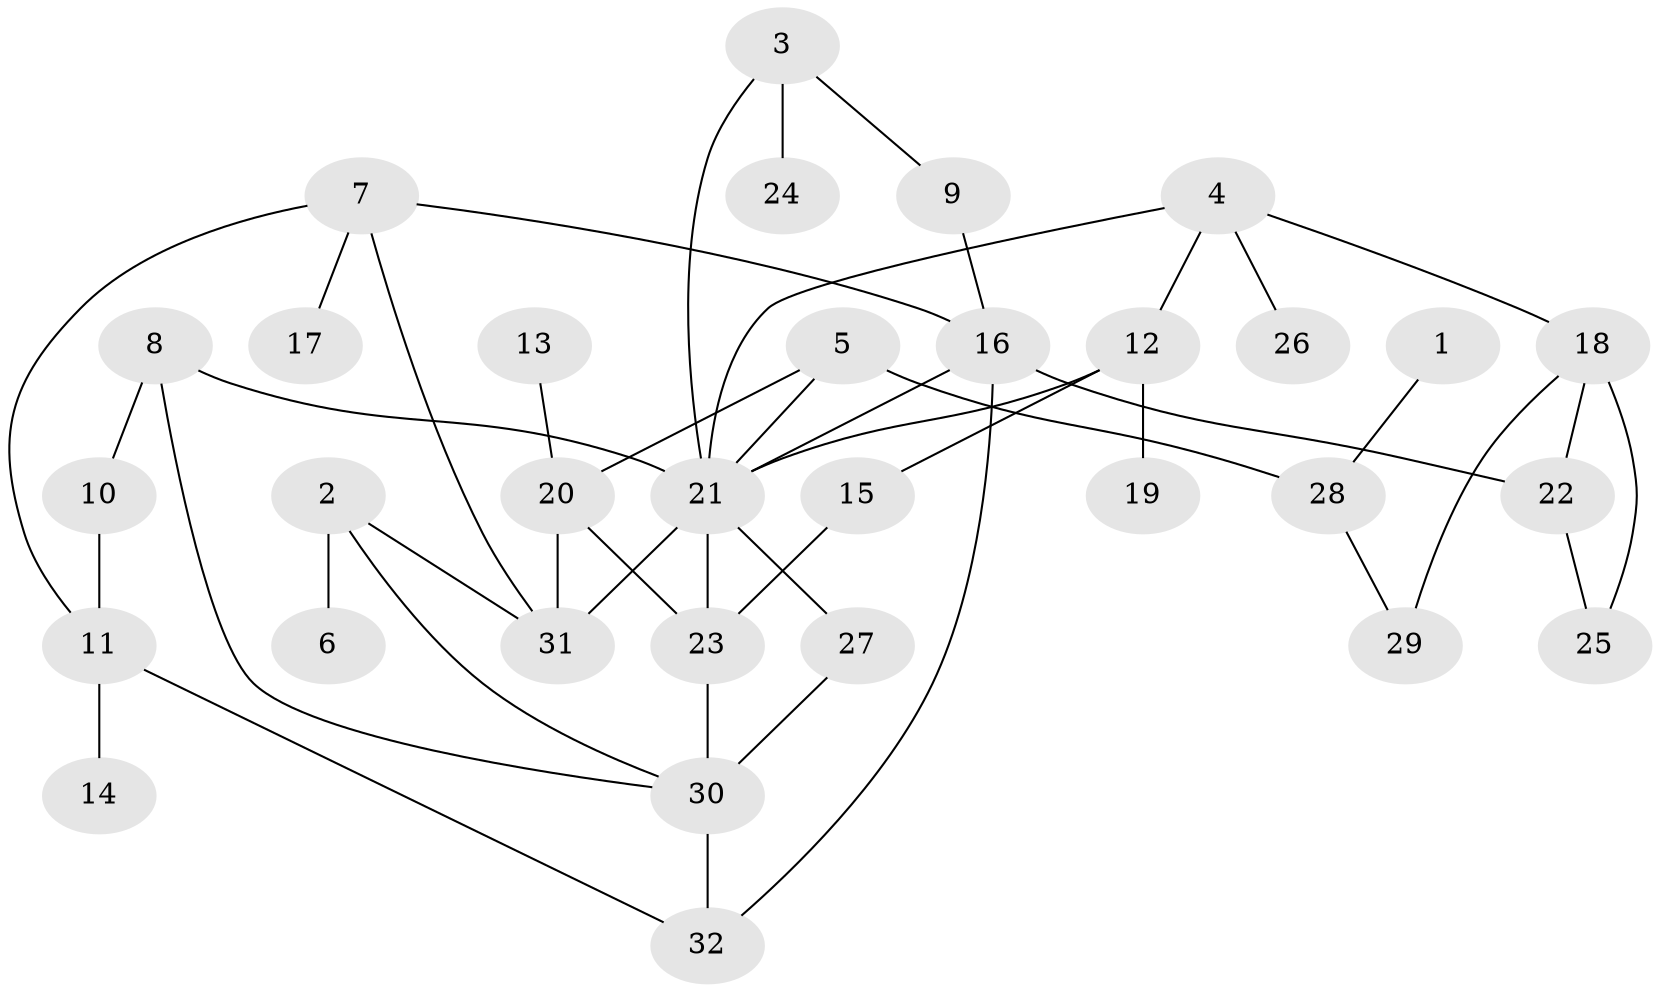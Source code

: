 // original degree distribution, {5: 0.0625, 4: 0.09375, 1: 0.3125, 13: 0.015625, 3: 0.203125, 6: 0.03125, 2: 0.28125}
// Generated by graph-tools (version 1.1) at 2025/01/03/09/25 03:01:08]
// undirected, 32 vertices, 46 edges
graph export_dot {
graph [start="1"]
  node [color=gray90,style=filled];
  1;
  2;
  3;
  4;
  5;
  6;
  7;
  8;
  9;
  10;
  11;
  12;
  13;
  14;
  15;
  16;
  17;
  18;
  19;
  20;
  21;
  22;
  23;
  24;
  25;
  26;
  27;
  28;
  29;
  30;
  31;
  32;
  1 -- 28 [weight=1.0];
  2 -- 6 [weight=1.0];
  2 -- 30 [weight=1.0];
  2 -- 31 [weight=1.0];
  3 -- 9 [weight=1.0];
  3 -- 21 [weight=1.0];
  3 -- 24 [weight=1.0];
  4 -- 12 [weight=1.0];
  4 -- 18 [weight=1.0];
  4 -- 21 [weight=1.0];
  4 -- 26 [weight=1.0];
  5 -- 20 [weight=1.0];
  5 -- 21 [weight=1.0];
  5 -- 28 [weight=1.0];
  7 -- 11 [weight=1.0];
  7 -- 16 [weight=1.0];
  7 -- 17 [weight=1.0];
  7 -- 31 [weight=1.0];
  8 -- 10 [weight=1.0];
  8 -- 21 [weight=2.0];
  8 -- 30 [weight=1.0];
  9 -- 16 [weight=1.0];
  10 -- 11 [weight=1.0];
  11 -- 14 [weight=1.0];
  11 -- 32 [weight=1.0];
  12 -- 15 [weight=1.0];
  12 -- 19 [weight=1.0];
  12 -- 21 [weight=1.0];
  13 -- 20 [weight=1.0];
  15 -- 23 [weight=1.0];
  16 -- 21 [weight=1.0];
  16 -- 22 [weight=1.0];
  16 -- 32 [weight=1.0];
  18 -- 22 [weight=1.0];
  18 -- 25 [weight=1.0];
  18 -- 29 [weight=1.0];
  20 -- 23 [weight=1.0];
  20 -- 31 [weight=1.0];
  21 -- 23 [weight=2.0];
  21 -- 27 [weight=1.0];
  21 -- 31 [weight=1.0];
  22 -- 25 [weight=1.0];
  23 -- 30 [weight=1.0];
  27 -- 30 [weight=2.0];
  28 -- 29 [weight=1.0];
  30 -- 32 [weight=1.0];
}
